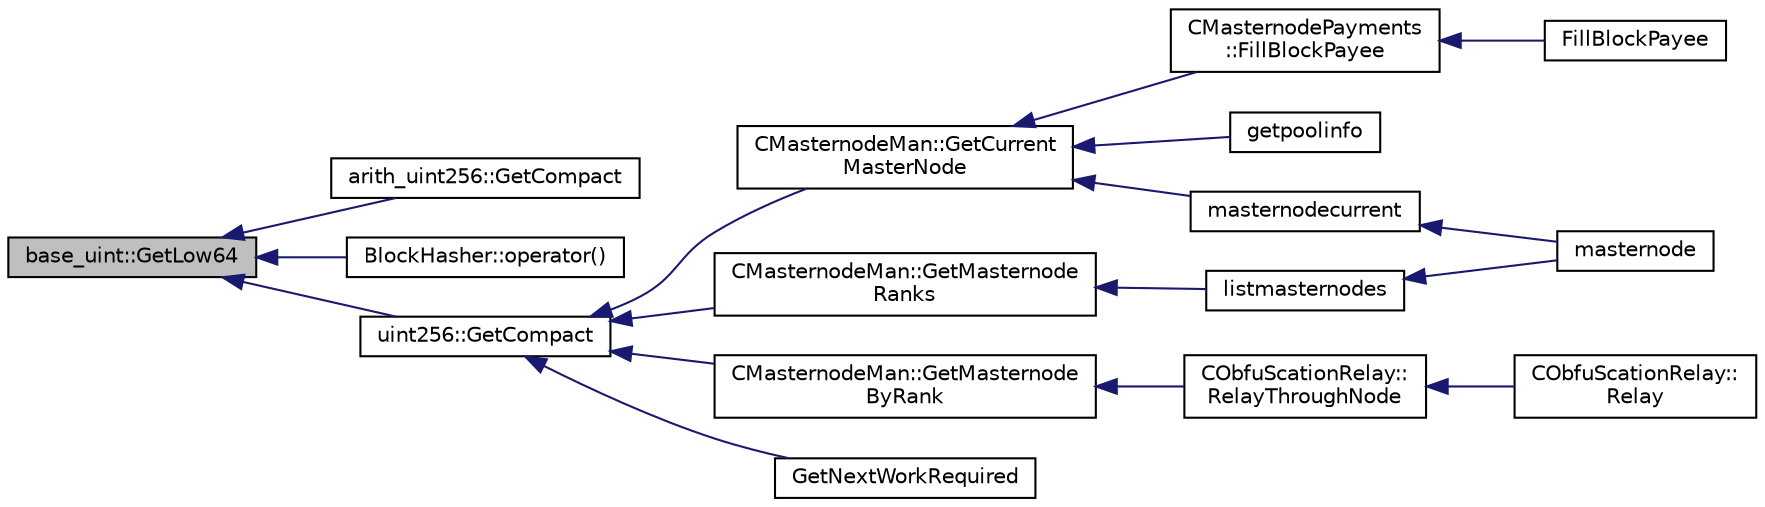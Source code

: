 digraph "base_uint::GetLow64"
{
  edge [fontname="Helvetica",fontsize="10",labelfontname="Helvetica",labelfontsize="10"];
  node [fontname="Helvetica",fontsize="10",shape=record];
  rankdir="LR";
  Node196 [label="base_uint::GetLow64",height=0.2,width=0.4,color="black", fillcolor="grey75", style="filled", fontcolor="black"];
  Node196 -> Node197 [dir="back",color="midnightblue",fontsize="10",style="solid",fontname="Helvetica"];
  Node197 [label="arith_uint256::GetCompact",height=0.2,width=0.4,color="black", fillcolor="white", style="filled",URL="$classarith__uint256.html#a0eeee9d8f29143ddf1bff2b1ffa8fdc1"];
  Node196 -> Node198 [dir="back",color="midnightblue",fontsize="10",style="solid",fontname="Helvetica"];
  Node198 [label="BlockHasher::operator()",height=0.2,width=0.4,color="black", fillcolor="white", style="filled",URL="$struct_block_hasher.html#a10db0b419e8c9d86e848655a13b83490"];
  Node196 -> Node199 [dir="back",color="midnightblue",fontsize="10",style="solid",fontname="Helvetica"];
  Node199 [label="uint256::GetCompact",height=0.2,width=0.4,color="black", fillcolor="white", style="filled",URL="$classuint256.html#a62d6d46078edb8cdb742e2430a3b1998"];
  Node199 -> Node200 [dir="back",color="midnightblue",fontsize="10",style="solid",fontname="Helvetica"];
  Node200 [label="CMasternodeMan::GetCurrent\lMasterNode",height=0.2,width=0.4,color="black", fillcolor="white", style="filled",URL="$class_c_masternode_man.html#a2b3a91870855e8fcb9b2b6e00c35197f",tooltip="Get the current winner for this block. "];
  Node200 -> Node201 [dir="back",color="midnightblue",fontsize="10",style="solid",fontname="Helvetica"];
  Node201 [label="CMasternodePayments\l::FillBlockPayee",height=0.2,width=0.4,color="black", fillcolor="white", style="filled",URL="$class_c_masternode_payments.html#a459bf2e3a7e56743663026fd8f6d768d"];
  Node201 -> Node202 [dir="back",color="midnightblue",fontsize="10",style="solid",fontname="Helvetica"];
  Node202 [label="FillBlockPayee",height=0.2,width=0.4,color="black", fillcolor="white", style="filled",URL="$masternode-payments_8h.html#a2bd3aae33d7ebbea97792d1f1abfff03"];
  Node200 -> Node203 [dir="back",color="midnightblue",fontsize="10",style="solid",fontname="Helvetica"];
  Node203 [label="getpoolinfo",height=0.2,width=0.4,color="black", fillcolor="white", style="filled",URL="$rpcmasternode_8cpp.html#aea4471c128eb07bb1b70b4344ac38564"];
  Node200 -> Node204 [dir="back",color="midnightblue",fontsize="10",style="solid",fontname="Helvetica"];
  Node204 [label="masternodecurrent",height=0.2,width=0.4,color="black", fillcolor="white", style="filled",URL="$rpcmasternode_8cpp.html#a12991e9d740341923f120e5be868ac1b"];
  Node204 -> Node205 [dir="back",color="midnightblue",fontsize="10",style="solid",fontname="Helvetica"];
  Node205 [label="masternode",height=0.2,width=0.4,color="black", fillcolor="white", style="filled",URL="$rpcmasternode_8cpp.html#a30609e443aeb47c29ed0878d16b1b5e1"];
  Node199 -> Node206 [dir="back",color="midnightblue",fontsize="10",style="solid",fontname="Helvetica"];
  Node206 [label="CMasternodeMan::GetMasternode\lRanks",height=0.2,width=0.4,color="black", fillcolor="white", style="filled",URL="$class_c_masternode_man.html#ac06180b4570d5d1b098979c2f59a7a90"];
  Node206 -> Node207 [dir="back",color="midnightblue",fontsize="10",style="solid",fontname="Helvetica"];
  Node207 [label="listmasternodes",height=0.2,width=0.4,color="black", fillcolor="white", style="filled",URL="$rpcmasternode_8cpp.html#a7670cc32a8bffbd99760becd8d33357a"];
  Node207 -> Node205 [dir="back",color="midnightblue",fontsize="10",style="solid",fontname="Helvetica"];
  Node199 -> Node208 [dir="back",color="midnightblue",fontsize="10",style="solid",fontname="Helvetica"];
  Node208 [label="CMasternodeMan::GetMasternode\lByRank",height=0.2,width=0.4,color="black", fillcolor="white", style="filled",URL="$class_c_masternode_man.html#ab32afaad2651c69d2f93c68aee466677"];
  Node208 -> Node209 [dir="back",color="midnightblue",fontsize="10",style="solid",fontname="Helvetica"];
  Node209 [label="CObfuScationRelay::\lRelayThroughNode",height=0.2,width=0.4,color="black", fillcolor="white", style="filled",URL="$class_c_obfu_scation_relay.html#a68272322a5123591a9f57a8ff07943f6"];
  Node209 -> Node210 [dir="back",color="midnightblue",fontsize="10",style="solid",fontname="Helvetica"];
  Node210 [label="CObfuScationRelay::\lRelay",height=0.2,width=0.4,color="black", fillcolor="white", style="filled",URL="$class_c_obfu_scation_relay.html#ae3bb081dc03a7c07be2a85ca2512f581"];
  Node199 -> Node211 [dir="back",color="midnightblue",fontsize="10",style="solid",fontname="Helvetica"];
  Node211 [label="GetNextWorkRequired",height=0.2,width=0.4,color="black", fillcolor="white", style="filled",URL="$pow_8h.html#a5ab312a838f427dd7a13b999fe21a52e"];
}
